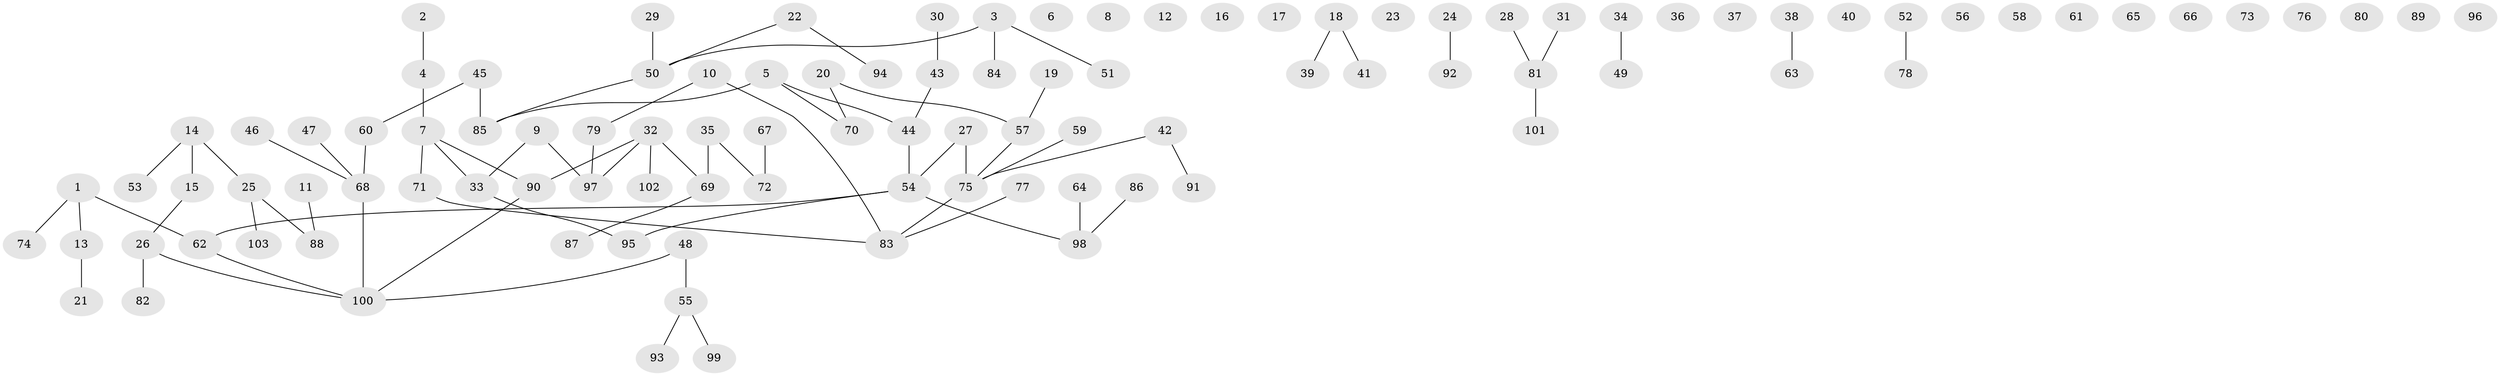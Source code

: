 // coarse degree distribution, {0: 0.47058823529411764, 2: 0.19607843137254902, 4: 0.09803921568627451, 1: 0.19607843137254902, 5: 0.0392156862745098}
// Generated by graph-tools (version 1.1) at 2025/42/03/04/25 21:42:30]
// undirected, 103 vertices, 83 edges
graph export_dot {
graph [start="1"]
  node [color=gray90,style=filled];
  1;
  2;
  3;
  4;
  5;
  6;
  7;
  8;
  9;
  10;
  11;
  12;
  13;
  14;
  15;
  16;
  17;
  18;
  19;
  20;
  21;
  22;
  23;
  24;
  25;
  26;
  27;
  28;
  29;
  30;
  31;
  32;
  33;
  34;
  35;
  36;
  37;
  38;
  39;
  40;
  41;
  42;
  43;
  44;
  45;
  46;
  47;
  48;
  49;
  50;
  51;
  52;
  53;
  54;
  55;
  56;
  57;
  58;
  59;
  60;
  61;
  62;
  63;
  64;
  65;
  66;
  67;
  68;
  69;
  70;
  71;
  72;
  73;
  74;
  75;
  76;
  77;
  78;
  79;
  80;
  81;
  82;
  83;
  84;
  85;
  86;
  87;
  88;
  89;
  90;
  91;
  92;
  93;
  94;
  95;
  96;
  97;
  98;
  99;
  100;
  101;
  102;
  103;
  1 -- 13;
  1 -- 62;
  1 -- 74;
  2 -- 4;
  3 -- 50;
  3 -- 51;
  3 -- 84;
  4 -- 7;
  5 -- 44;
  5 -- 70;
  5 -- 85;
  7 -- 33;
  7 -- 71;
  7 -- 90;
  9 -- 33;
  9 -- 97;
  10 -- 79;
  10 -- 83;
  11 -- 88;
  13 -- 21;
  14 -- 15;
  14 -- 25;
  14 -- 53;
  15 -- 26;
  18 -- 39;
  18 -- 41;
  19 -- 57;
  20 -- 57;
  20 -- 70;
  22 -- 50;
  22 -- 94;
  24 -- 92;
  25 -- 88;
  25 -- 103;
  26 -- 82;
  26 -- 100;
  27 -- 54;
  27 -- 75;
  28 -- 81;
  29 -- 50;
  30 -- 43;
  31 -- 81;
  32 -- 69;
  32 -- 90;
  32 -- 97;
  32 -- 102;
  33 -- 95;
  34 -- 49;
  35 -- 69;
  35 -- 72;
  38 -- 63;
  42 -- 75;
  42 -- 91;
  43 -- 44;
  44 -- 54;
  45 -- 60;
  45 -- 85;
  46 -- 68;
  47 -- 68;
  48 -- 55;
  48 -- 100;
  50 -- 85;
  52 -- 78;
  54 -- 62;
  54 -- 95;
  54 -- 98;
  55 -- 93;
  55 -- 99;
  57 -- 75;
  59 -- 75;
  60 -- 68;
  62 -- 100;
  64 -- 98;
  67 -- 72;
  68 -- 100;
  69 -- 87;
  71 -- 83;
  75 -- 83;
  77 -- 83;
  79 -- 97;
  81 -- 101;
  86 -- 98;
  90 -- 100;
}
